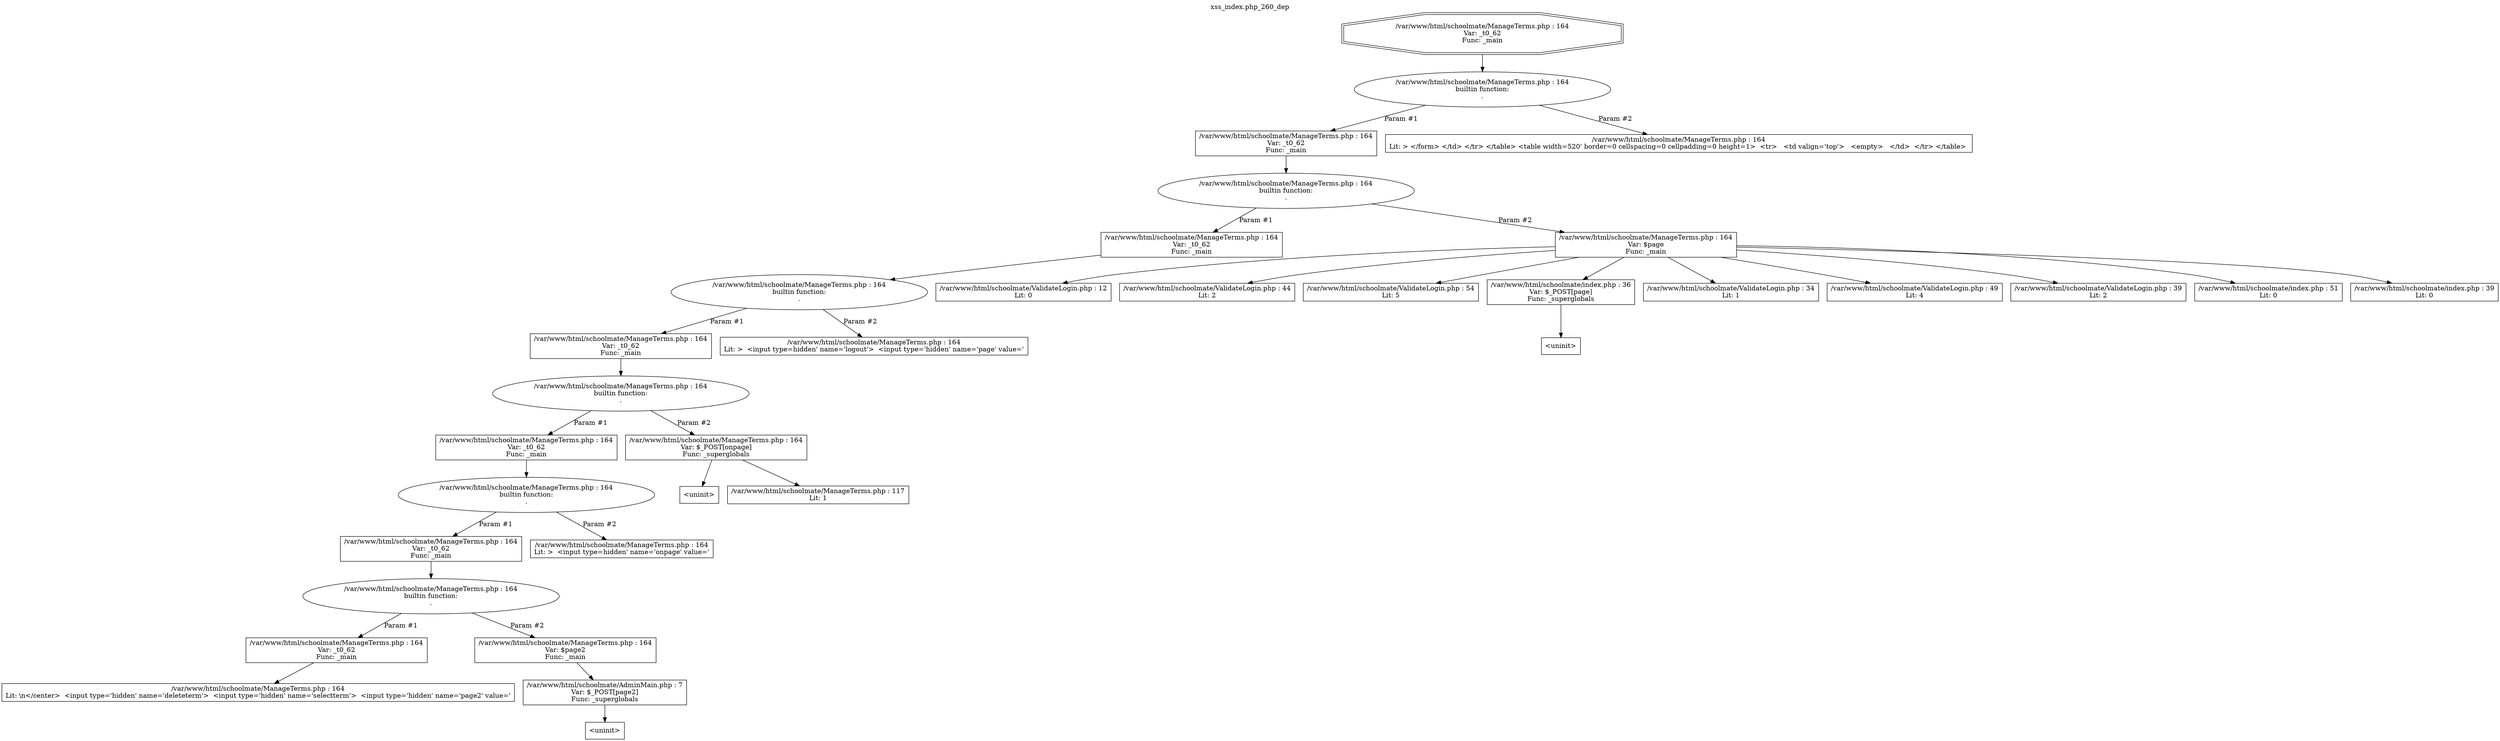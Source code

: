digraph cfg {
  label="xss_index.php_260_dep";
  labelloc=t;
  n1 [shape=doubleoctagon, label="/var/www/html/schoolmate/ManageTerms.php : 164\nVar: _t0_62\nFunc: _main\n"];
  n2 [shape=ellipse, label="/var/www/html/schoolmate/ManageTerms.php : 164\nbuiltin function:\n.\n"];
  n3 [shape=box, label="/var/www/html/schoolmate/ManageTerms.php : 164\nVar: _t0_62\nFunc: _main\n"];
  n4 [shape=ellipse, label="/var/www/html/schoolmate/ManageTerms.php : 164\nbuiltin function:\n.\n"];
  n5 [shape=box, label="/var/www/html/schoolmate/ManageTerms.php : 164\nVar: _t0_62\nFunc: _main\n"];
  n6 [shape=ellipse, label="/var/www/html/schoolmate/ManageTerms.php : 164\nbuiltin function:\n.\n"];
  n7 [shape=box, label="/var/www/html/schoolmate/ManageTerms.php : 164\nVar: _t0_62\nFunc: _main\n"];
  n8 [shape=ellipse, label="/var/www/html/schoolmate/ManageTerms.php : 164\nbuiltin function:\n.\n"];
  n9 [shape=box, label="/var/www/html/schoolmate/ManageTerms.php : 164\nVar: _t0_62\nFunc: _main\n"];
  n10 [shape=ellipse, label="/var/www/html/schoolmate/ManageTerms.php : 164\nbuiltin function:\n.\n"];
  n11 [shape=box, label="/var/www/html/schoolmate/ManageTerms.php : 164\nVar: _t0_62\nFunc: _main\n"];
  n12 [shape=ellipse, label="/var/www/html/schoolmate/ManageTerms.php : 164\nbuiltin function:\n.\n"];
  n13 [shape=box, label="/var/www/html/schoolmate/ManageTerms.php : 164\nVar: _t0_62\nFunc: _main\n"];
  n14 [shape=box, label="/var/www/html/schoolmate/ManageTerms.php : 164\nLit: \\n</center>  <input type='hidden' name='deleteterm'>  <input type='hidden' name='selectterm'>  <input type='hidden' name='page2' value='\n"];
  n15 [shape=box, label="/var/www/html/schoolmate/ManageTerms.php : 164\nVar: $page2\nFunc: _main\n"];
  n16 [shape=box, label="/var/www/html/schoolmate/AdminMain.php : 7\nVar: $_POST[page2]\nFunc: _superglobals\n"];
  n17 [shape=box, label="<uninit>"];
  n18 [shape=box, label="/var/www/html/schoolmate/ManageTerms.php : 164\nLit: >  <input type=hidden' name='onpage' value='\n"];
  n19 [shape=box, label="/var/www/html/schoolmate/ManageTerms.php : 164\nVar: $_POST[onpage]\nFunc: _superglobals\n"];
  n20 [shape=box, label="<uninit>"];
  n21 [shape=box, label="/var/www/html/schoolmate/ManageTerms.php : 117\nLit: 1\n"];
  n22 [shape=box, label="/var/www/html/schoolmate/ManageTerms.php : 164\nLit: >  <input type=hidden' name='logout'>  <input type='hidden' name='page' value='\n"];
  n23 [shape=box, label="/var/www/html/schoolmate/ManageTerms.php : 164\nVar: $page\nFunc: _main\n"];
  n24 [shape=box, label="/var/www/html/schoolmate/ValidateLogin.php : 12\nLit: 0\n"];
  n25 [shape=box, label="/var/www/html/schoolmate/ValidateLogin.php : 44\nLit: 2\n"];
  n26 [shape=box, label="/var/www/html/schoolmate/ValidateLogin.php : 54\nLit: 5\n"];
  n27 [shape=box, label="/var/www/html/schoolmate/index.php : 36\nVar: $_POST[page]\nFunc: _superglobals\n"];
  n28 [shape=box, label="<uninit>"];
  n29 [shape=box, label="/var/www/html/schoolmate/ValidateLogin.php : 34\nLit: 1\n"];
  n30 [shape=box, label="/var/www/html/schoolmate/ValidateLogin.php : 49\nLit: 4\n"];
  n31 [shape=box, label="/var/www/html/schoolmate/ValidateLogin.php : 39\nLit: 2\n"];
  n32 [shape=box, label="/var/www/html/schoolmate/index.php : 51\nLit: 0\n"];
  n33 [shape=box, label="/var/www/html/schoolmate/index.php : 39\nLit: 0\n"];
  n34 [shape=box, label="/var/www/html/schoolmate/ManageTerms.php : 164\nLit: > </form> </td> </tr> </table> <table width=520' border=0 cellspacing=0 cellpadding=0 height=1>  <tr>   <td valign='top'>   <empty>   </td>  </tr> </table> \n"];
  n1 -> n2;
  n3 -> n4;
  n5 -> n6;
  n7 -> n8;
  n9 -> n10;
  n11 -> n12;
  n13 -> n14;
  n12 -> n13[label="Param #1"];
  n12 -> n15[label="Param #2"];
  n16 -> n17;
  n15 -> n16;
  n10 -> n11[label="Param #1"];
  n10 -> n18[label="Param #2"];
  n8 -> n9[label="Param #1"];
  n8 -> n19[label="Param #2"];
  n19 -> n20;
  n19 -> n21;
  n6 -> n7[label="Param #1"];
  n6 -> n22[label="Param #2"];
  n4 -> n5[label="Param #1"];
  n4 -> n23[label="Param #2"];
  n23 -> n24;
  n23 -> n25;
  n23 -> n26;
  n23 -> n27;
  n23 -> n29;
  n23 -> n30;
  n23 -> n31;
  n23 -> n32;
  n23 -> n33;
  n27 -> n28;
  n2 -> n3[label="Param #1"];
  n2 -> n34[label="Param #2"];
}
